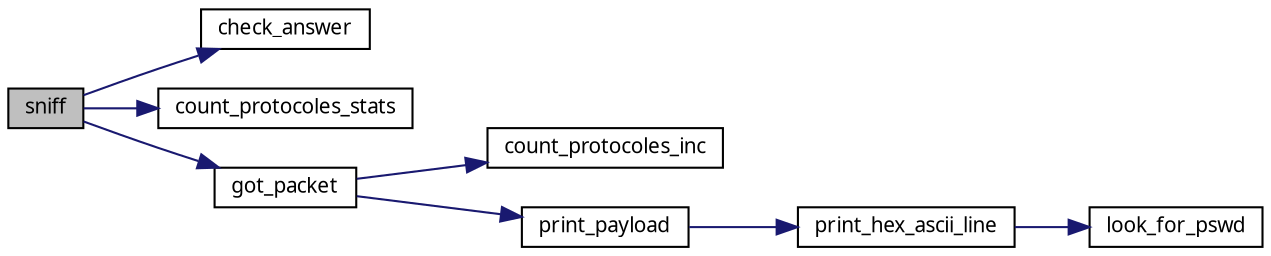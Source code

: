 digraph G
{
  edge [fontname="FreeSans.ttf",fontsize="10",labelfontname="FreeSans.ttf",labelfontsize="10"];
  node [fontname="FreeSans.ttf",fontsize="10",shape=record];
  rankdir=LR;
  Node1 [label="sniff",height=0.2,width=0.4,color="black", fillcolor="grey75", style="filled" fontcolor="black"];
  Node1 -> Node2 [color="midnightblue",fontsize="10",style="solid",fontname="FreeSans.ttf"];
  Node2 [label="check_answer",height=0.2,width=0.4,color="black", fillcolor="white", style="filled",URL="$client_8c.html#ad3dbd022fc344c02c9d1dfc6e6482a92",tooltip="Fonction qui vérifie la réponse réçue par le client."];
  Node1 -> Node3 [color="midnightblue",fontsize="10",style="solid",fontname="FreeSans.ttf"];
  Node3 [label="count_protocoles_stats",height=0.2,width=0.4,color="black", fillcolor="white", style="filled",URL="$process__client_8c.html#ac4b26ab734a61aa4d66e8fccb5e0f559",tooltip="Fonction qui fait l&#39;Optimisation:calcule le pourcentage des protocles des packets captés..."];
  Node1 -> Node4 [color="midnightblue",fontsize="10",style="solid",fontname="FreeSans.ttf"];
  Node4 [label="got_packet",height=0.2,width=0.4,color="black", fillcolor="white", style="filled",URL="$process__client_8c.html#aa1c8f115e170bd8d3f22f13db282ca44",tooltip="affiche différentes informations sur les packets envoyés au client."];
  Node4 -> Node5 [color="midnightblue",fontsize="10",style="solid",fontname="FreeSans.ttf"];
  Node5 [label="count_protocoles_inc",height=0.2,width=0.4,color="black", fillcolor="white", style="filled",URL="$process__client_8c.html#a912ca005ac29847305efc39bf1001cff",tooltip="Fonction qui incrémente les indices des tableaux de protocoles."];
  Node4 -> Node6 [color="midnightblue",fontsize="10",style="solid",fontname="FreeSans.ttf"];
  Node6 [label="print_payload",height=0.2,width=0.4,color="black", fillcolor="white", style="filled",URL="$process__client_8c.html#ab48bc0458b0c2e1efb27f09c5ec679bb",tooltip="Fonction qui écrit les données stockées dans un packet."];
  Node6 -> Node7 [color="midnightblue",fontsize="10",style="solid",fontname="FreeSans.ttf"];
  Node7 [label="print_hex_ascii_line",height=0.2,width=0.4,color="black", fillcolor="white", style="filled",URL="$process__client_8c.html#a1c7647ec15cd2519ed93c9de272870d8",tooltip="Fonction qui écrit les data en colonnes de 16 bits. 00000 47 45 54 20 2f 20 48 54 54 50 2f 31 2e 31 0..."];
  Node7 -> Node8 [color="midnightblue",fontsize="10",style="solid",fontname="FreeSans.ttf"];
  Node8 [label="look_for_pswd",height=0.2,width=0.4,color="black", fillcolor="white", style="filled",URL="$process__client_8c.html#a2473427bf4cebe6d8318470633429c3c",tooltip="Fonction qui verifie si text contient un mot de passe en clair."];
}
